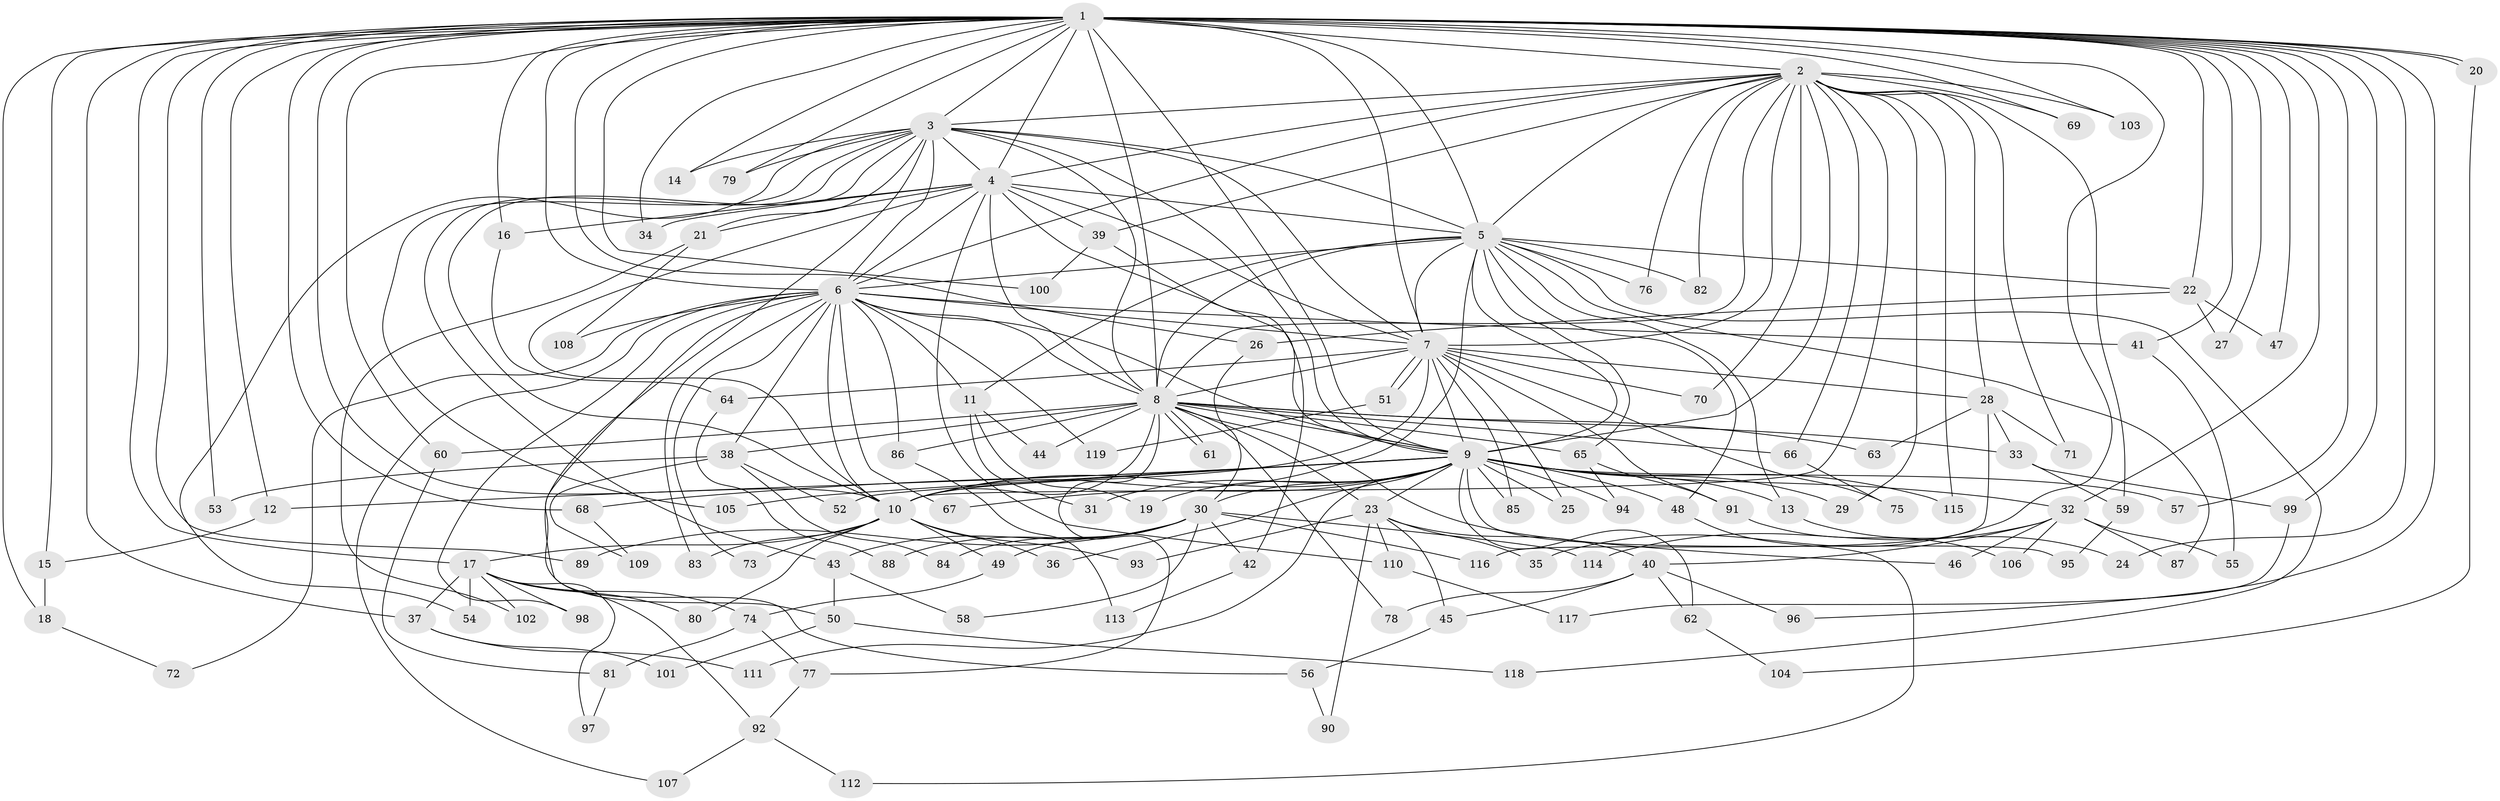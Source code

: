 // coarse degree distribution, {27: 0.02127659574468085, 15: 0.02127659574468085, 10: 0.02127659574468085, 11: 0.02127659574468085, 25: 0.02127659574468085, 17: 0.02127659574468085, 21: 0.02127659574468085, 4: 0.06382978723404255, 3: 0.23404255319148937, 2: 0.40425531914893614, 7: 0.0425531914893617, 5: 0.06382978723404255, 1: 0.0425531914893617}
// Generated by graph-tools (version 1.1) at 2025/17/03/04/25 18:17:52]
// undirected, 119 vertices, 263 edges
graph export_dot {
graph [start="1"]
  node [color=gray90,style=filled];
  1;
  2;
  3;
  4;
  5;
  6;
  7;
  8;
  9;
  10;
  11;
  12;
  13;
  14;
  15;
  16;
  17;
  18;
  19;
  20;
  21;
  22;
  23;
  24;
  25;
  26;
  27;
  28;
  29;
  30;
  31;
  32;
  33;
  34;
  35;
  36;
  37;
  38;
  39;
  40;
  41;
  42;
  43;
  44;
  45;
  46;
  47;
  48;
  49;
  50;
  51;
  52;
  53;
  54;
  55;
  56;
  57;
  58;
  59;
  60;
  61;
  62;
  63;
  64;
  65;
  66;
  67;
  68;
  69;
  70;
  71;
  72;
  73;
  74;
  75;
  76;
  77;
  78;
  79;
  80;
  81;
  82;
  83;
  84;
  85;
  86;
  87;
  88;
  89;
  90;
  91;
  92;
  93;
  94;
  95;
  96;
  97;
  98;
  99;
  100;
  101;
  102;
  103;
  104;
  105;
  106;
  107;
  108;
  109;
  110;
  111;
  112;
  113;
  114;
  115;
  116;
  117;
  118;
  119;
  1 -- 2;
  1 -- 3;
  1 -- 4;
  1 -- 5;
  1 -- 6;
  1 -- 7;
  1 -- 8;
  1 -- 9;
  1 -- 10;
  1 -- 12;
  1 -- 14;
  1 -- 15;
  1 -- 16;
  1 -- 17;
  1 -- 18;
  1 -- 20;
  1 -- 20;
  1 -- 22;
  1 -- 24;
  1 -- 26;
  1 -- 27;
  1 -- 32;
  1 -- 34;
  1 -- 35;
  1 -- 37;
  1 -- 41;
  1 -- 47;
  1 -- 53;
  1 -- 57;
  1 -- 60;
  1 -- 68;
  1 -- 69;
  1 -- 79;
  1 -- 89;
  1 -- 96;
  1 -- 99;
  1 -- 100;
  1 -- 103;
  2 -- 3;
  2 -- 4;
  2 -- 5;
  2 -- 6;
  2 -- 7;
  2 -- 8;
  2 -- 9;
  2 -- 10;
  2 -- 28;
  2 -- 29;
  2 -- 39;
  2 -- 59;
  2 -- 66;
  2 -- 69;
  2 -- 70;
  2 -- 71;
  2 -- 76;
  2 -- 82;
  2 -- 103;
  2 -- 115;
  3 -- 4;
  3 -- 5;
  3 -- 6;
  3 -- 7;
  3 -- 8;
  3 -- 9;
  3 -- 10;
  3 -- 14;
  3 -- 21;
  3 -- 43;
  3 -- 54;
  3 -- 56;
  3 -- 79;
  3 -- 105;
  4 -- 5;
  4 -- 6;
  4 -- 7;
  4 -- 8;
  4 -- 9;
  4 -- 10;
  4 -- 16;
  4 -- 21;
  4 -- 34;
  4 -- 39;
  4 -- 110;
  5 -- 6;
  5 -- 7;
  5 -- 8;
  5 -- 9;
  5 -- 10;
  5 -- 11;
  5 -- 13;
  5 -- 22;
  5 -- 48;
  5 -- 65;
  5 -- 76;
  5 -- 82;
  5 -- 87;
  5 -- 118;
  6 -- 7;
  6 -- 8;
  6 -- 9;
  6 -- 10;
  6 -- 11;
  6 -- 38;
  6 -- 41;
  6 -- 50;
  6 -- 67;
  6 -- 72;
  6 -- 73;
  6 -- 83;
  6 -- 86;
  6 -- 98;
  6 -- 107;
  6 -- 108;
  6 -- 119;
  7 -- 8;
  7 -- 9;
  7 -- 10;
  7 -- 25;
  7 -- 28;
  7 -- 51;
  7 -- 51;
  7 -- 64;
  7 -- 70;
  7 -- 75;
  7 -- 85;
  7 -- 91;
  8 -- 9;
  8 -- 10;
  8 -- 23;
  8 -- 33;
  8 -- 38;
  8 -- 44;
  8 -- 46;
  8 -- 60;
  8 -- 61;
  8 -- 61;
  8 -- 63;
  8 -- 65;
  8 -- 66;
  8 -- 77;
  8 -- 78;
  8 -- 86;
  9 -- 10;
  9 -- 12;
  9 -- 13;
  9 -- 19;
  9 -- 23;
  9 -- 25;
  9 -- 29;
  9 -- 30;
  9 -- 31;
  9 -- 32;
  9 -- 36;
  9 -- 48;
  9 -- 52;
  9 -- 57;
  9 -- 62;
  9 -- 67;
  9 -- 68;
  9 -- 85;
  9 -- 94;
  9 -- 95;
  9 -- 105;
  9 -- 111;
  9 -- 115;
  10 -- 17;
  10 -- 36;
  10 -- 49;
  10 -- 73;
  10 -- 80;
  10 -- 83;
  10 -- 93;
  11 -- 19;
  11 -- 31;
  11 -- 44;
  12 -- 15;
  13 -- 24;
  15 -- 18;
  16 -- 64;
  17 -- 37;
  17 -- 54;
  17 -- 74;
  17 -- 80;
  17 -- 92;
  17 -- 97;
  17 -- 98;
  17 -- 102;
  18 -- 72;
  20 -- 104;
  21 -- 102;
  21 -- 108;
  22 -- 26;
  22 -- 27;
  22 -- 47;
  23 -- 35;
  23 -- 40;
  23 -- 45;
  23 -- 90;
  23 -- 93;
  23 -- 110;
  26 -- 30;
  28 -- 33;
  28 -- 63;
  28 -- 71;
  28 -- 116;
  30 -- 42;
  30 -- 43;
  30 -- 49;
  30 -- 58;
  30 -- 84;
  30 -- 88;
  30 -- 89;
  30 -- 114;
  30 -- 116;
  32 -- 40;
  32 -- 46;
  32 -- 55;
  32 -- 87;
  32 -- 106;
  32 -- 114;
  33 -- 59;
  33 -- 99;
  37 -- 101;
  37 -- 111;
  38 -- 52;
  38 -- 53;
  38 -- 84;
  38 -- 109;
  39 -- 42;
  39 -- 100;
  40 -- 45;
  40 -- 62;
  40 -- 78;
  40 -- 96;
  41 -- 55;
  42 -- 113;
  43 -- 50;
  43 -- 58;
  45 -- 56;
  48 -- 112;
  49 -- 74;
  50 -- 101;
  50 -- 118;
  51 -- 119;
  56 -- 90;
  59 -- 95;
  60 -- 81;
  62 -- 104;
  64 -- 88;
  65 -- 91;
  65 -- 94;
  66 -- 75;
  68 -- 109;
  74 -- 77;
  74 -- 81;
  77 -- 92;
  81 -- 97;
  86 -- 113;
  91 -- 106;
  92 -- 107;
  92 -- 112;
  99 -- 117;
  110 -- 117;
}
